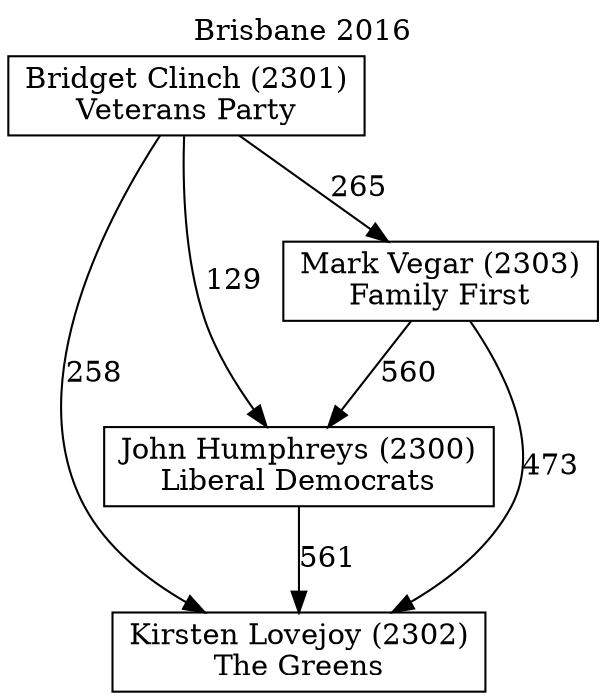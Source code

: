 // House preference flow
digraph "Kirsten Lovejoy (2302)_Brisbane_2016" {
	graph [label="Brisbane 2016" labelloc=t mclimit=10]
	node [shape=box]
	"Bridget Clinch (2301)" [label="Bridget Clinch (2301)
Veterans Party"]
	"John Humphreys (2300)" [label="John Humphreys (2300)
Liberal Democrats"]
	"Kirsten Lovejoy (2302)" [label="Kirsten Lovejoy (2302)
The Greens"]
	"Mark Vegar (2303)" [label="Mark Vegar (2303)
Family First"]
	"Bridget Clinch (2301)" -> "Kirsten Lovejoy (2302)" [label=258]
	"Bridget Clinch (2301)" -> "Mark Vegar (2303)" [label=265]
	"Bridget Clinch (2301)" -> "John Humphreys (2300)" [label=129]
	"Mark Vegar (2303)" -> "Kirsten Lovejoy (2302)" [label=473]
	"Mark Vegar (2303)" -> "John Humphreys (2300)" [label=560]
	"John Humphreys (2300)" -> "Kirsten Lovejoy (2302)" [label=561]
}
